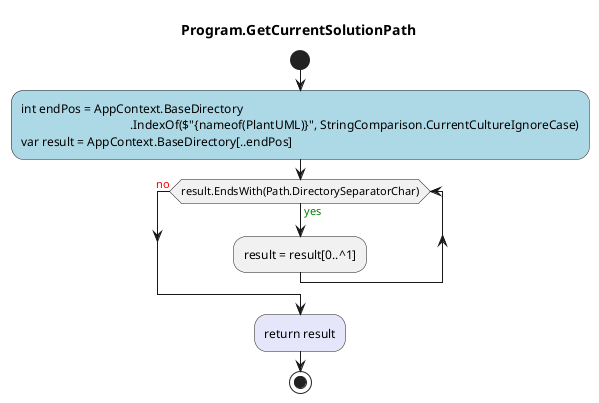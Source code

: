 @startuml Program.GetCurrentSolutionPath
title Program.GetCurrentSolutionPath
start
#LightBlue:int endPos = AppContext.BaseDirectory
                                   .IndexOf($"{nameof(PlantUML)}", StringComparison.CurrentCultureIgnoreCase)
var result = AppContext.BaseDirectory[..endPos];
while (result.EndsWith(Path.DirectorySeparatorChar)) is (<color:green>yes)
    :result = result[0..^1];
endwhile (<color:red>no)
#Lavender:return result;
stop
@enduml
